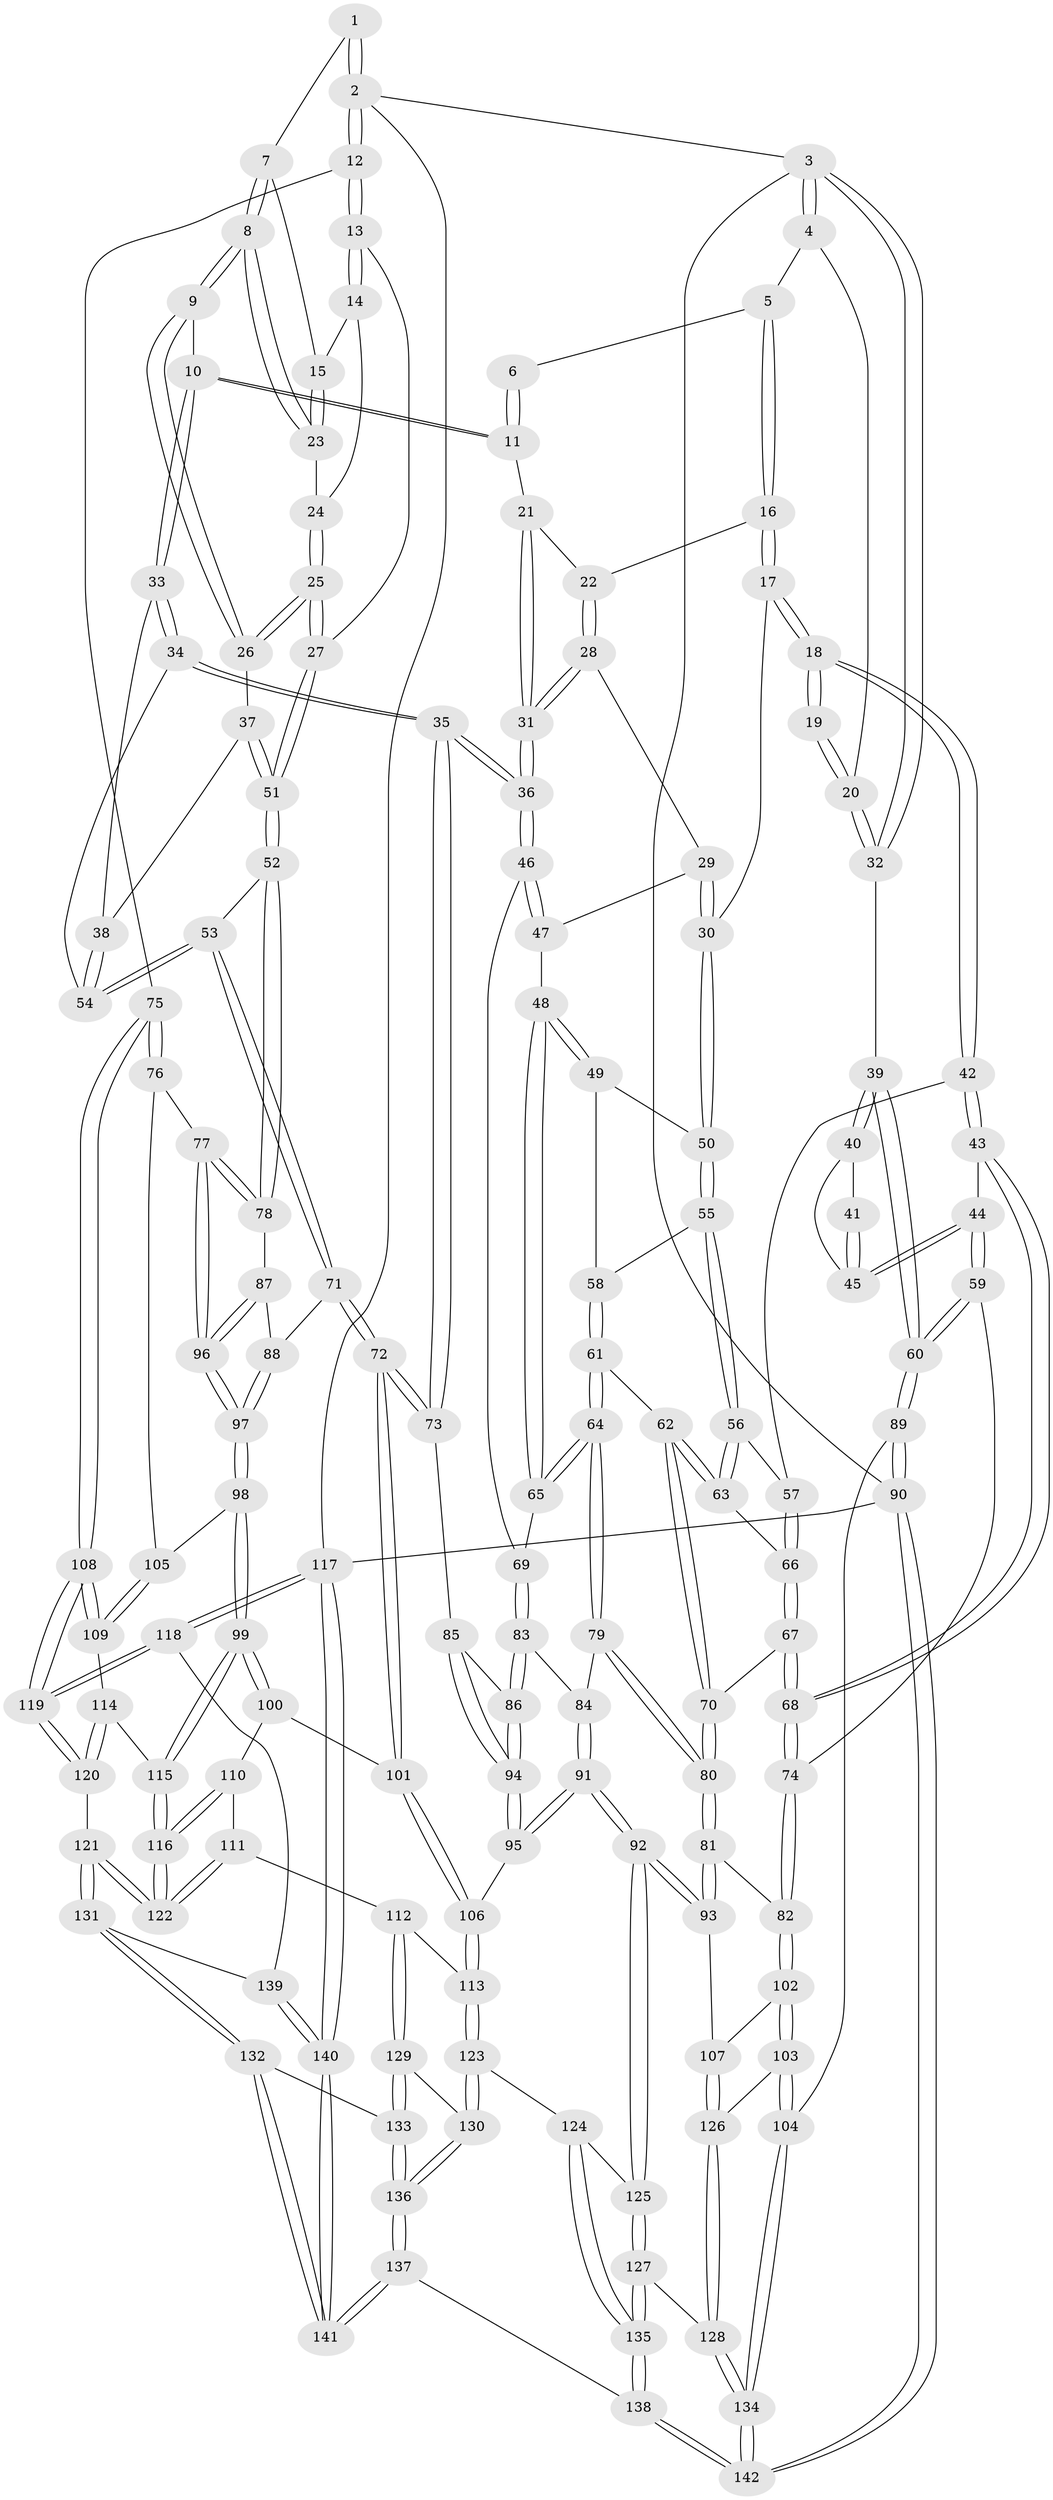 // coarse degree distribution, {2: 0.15492957746478872, 4: 0.2112676056338028, 3: 0.5633802816901409, 5: 0.056338028169014086, 6: 0.014084507042253521}
// Generated by graph-tools (version 1.1) at 2025/54/03/04/25 22:54:25]
// undirected, 142 vertices, 352 edges
graph export_dot {
  node [color=gray90,style=filled];
  1 [pos="+0.8338027575922847+0"];
  2 [pos="+1+0"];
  3 [pos="+0+0"];
  4 [pos="+0.31703288654698253+0"];
  5 [pos="+0.4041655516645652+0"];
  6 [pos="+0.6105256826543568+0"];
  7 [pos="+0.8332826924270229+0"];
  8 [pos="+0.7876699107890518+0.12750217042940293"];
  9 [pos="+0.7504038240220194+0.17431616978987982"];
  10 [pos="+0.7196516077083978+0.19864803573621295"];
  11 [pos="+0.6536259600792033+0.1846008159848849"];
  12 [pos="+1+0.2874147323152446"];
  13 [pos="+1+0.26791220984030933"];
  14 [pos="+0.9903240075681129+0.1687715952880115"];
  15 [pos="+0.9806388012362698+0.16020432190634534"];
  16 [pos="+0.40709009685700037+0"];
  17 [pos="+0.30624043339928203+0.24338595129788598"];
  18 [pos="+0.2194951911424444+0.2716286049541355"];
  19 [pos="+0.16651408104308413+0.23409796912816935"];
  20 [pos="+0.12544565095638208+0.16794886664051353"];
  21 [pos="+0.6007391630868254+0.1782141721247052"];
  22 [pos="+0.5359581734724422+0.15678213962969656"];
  23 [pos="+0.8325736082643491+0.15652164101961452"];
  24 [pos="+0.8840335679428836+0.2125215915584599"];
  25 [pos="+0.9332246180524285+0.2926787941200182"];
  26 [pos="+0.8507032613075135+0.2989442681041538"];
  27 [pos="+0.9349005365117087+0.29358873617121384"];
  28 [pos="+0.507525505044579+0.22066880011351697"];
  29 [pos="+0.4330467354971801+0.27287803794590443"];
  30 [pos="+0.3421985497397695+0.26863442426179035"];
  31 [pos="+0.5896371224047954+0.38085581837221394"];
  32 [pos="+0+0.06427641795833419"];
  33 [pos="+0.7094488695674627+0.2820060432375799"];
  34 [pos="+0.673104292727109+0.3539780423001983"];
  35 [pos="+0.6236870225368797+0.41135512873528807"];
  36 [pos="+0.5969115148152464+0.40269394155486016"];
  37 [pos="+0.8272448823681356+0.3219080992896835"];
  38 [pos="+0.8085649711387346+0.327488071881797"];
  39 [pos="+0+0.20664410854404094"];
  40 [pos="+0+0.2781473556423514"];
  41 [pos="+0.08170797453614448+0.282637510473005"];
  42 [pos="+0.21489485653227713+0.2909033937295129"];
  43 [pos="+0.20000802690481298+0.3120084000209936"];
  44 [pos="+0.08069800661912348+0.40481731527886117"];
  45 [pos="+0.06851023339988298+0.3521852737204986"];
  46 [pos="+0.5701474210697048+0.4062150359713489"];
  47 [pos="+0.44650105716321337+0.2980597190065476"];
  48 [pos="+0.43428694008401897+0.3956176566104978"];
  49 [pos="+0.3521687497562471+0.29900957087293606"];
  50 [pos="+0.34370159388039273+0.2754504129365401"];
  51 [pos="+0.8823878101474704+0.4281960525603091"];
  52 [pos="+0.8807768377125125+0.43765772206805786"];
  53 [pos="+0.8434922157867776+0.44739406256586023"];
  54 [pos="+0.7977015258250821+0.3799747786519226"];
  55 [pos="+0.3137314453124467+0.38993289240689216"];
  56 [pos="+0.3106229670692168+0.3940150016048528"];
  57 [pos="+0.24026421931723002+0.34367175122332067"];
  58 [pos="+0.36010721045676364+0.38261689946268856"];
  59 [pos="+0.04790839974963764+0.4691977090383926"];
  60 [pos="+0+0.5032679400441192"];
  61 [pos="+0.3817088898494297+0.4424607352285166"];
  62 [pos="+0.32742288533042435+0.4317217140317773"];
  63 [pos="+0.31077332616103476+0.41559087726404353"];
  64 [pos="+0.3901183422318401+0.44880488654245093"];
  65 [pos="+0.44080611082676124+0.416613593629447"];
  66 [pos="+0.25963823485931053+0.4176485134001628"];
  67 [pos="+0.24539206580157355+0.4543630215262749"];
  68 [pos="+0.18918439972791623+0.4713014000245088"];
  69 [pos="+0.5406705051151705+0.41851756064154666"];
  70 [pos="+0.2795408034322051+0.47580190651062054"];
  71 [pos="+0.7917467007744693+0.4880355448117283"];
  72 [pos="+0.6898548141839651+0.5246449452687743"];
  73 [pos="+0.6722268650283661+0.5051763152397626"];
  74 [pos="+0.14219237208221566+0.5146326761698949"];
  75 [pos="+1+0.4795949464704662"];
  76 [pos="+1+0.49902373168660485"];
  77 [pos="+1+0.4986280725298105"];
  78 [pos="+0.9575503520825127+0.48147837875728"];
  79 [pos="+0.3881541823306148+0.46895800418848294"];
  80 [pos="+0.31754561631273065+0.5518084787062579"];
  81 [pos="+0.31652584589986826+0.5560449505796918"];
  82 [pos="+0.16368933586303389+0.5546081904422979"];
  83 [pos="+0.48445983119139713+0.5191757525668155"];
  84 [pos="+0.4463197798760419+0.5277370538619217"];
  85 [pos="+0.619419602312657+0.5263974993203208"];
  86 [pos="+0.510591745775353+0.553366358906248"];
  87 [pos="+0.8695478580025258+0.5550930020352912"];
  88 [pos="+0.7959032248658483+0.4924882620831045"];
  89 [pos="+0+0.7342133214395423"];
  90 [pos="+0+1"];
  91 [pos="+0.38793978212455665+0.692907253902313"];
  92 [pos="+0.38679026496541463+0.693603163031672"];
  93 [pos="+0.3799993246325999+0.6912691359979305"];
  94 [pos="+0.5047259847739424+0.6165016680730053"];
  95 [pos="+0.4901960170263095+0.6631562128325654"];
  96 [pos="+0.8752453647654556+0.6179458444615323"];
  97 [pos="+0.8720402971956336+0.6245676077064326"];
  98 [pos="+0.8650756626712641+0.6465905858825471"];
  99 [pos="+0.853785378362358+0.6576043630838329"];
  100 [pos="+0.8169499348765329+0.6467552520147573"];
  101 [pos="+0.6923696829225993+0.5598628217977719"];
  102 [pos="+0.16040397605742804+0.6073937847971695"];
  103 [pos="+0.0816329658888537+0.7348817146136086"];
  104 [pos="+0+0.7507801821600032"];
  105 [pos="+0.9442049336322804+0.6441990020753733"];
  106 [pos="+0.6301372291362557+0.6863621501037671"];
  107 [pos="+0.3320777920792107+0.7029149828079201"];
  108 [pos="+1+0.6922938197695497"];
  109 [pos="+1+0.7004860249250071"];
  110 [pos="+0.756133359424235+0.715037185743573"];
  111 [pos="+0.6849641310098323+0.7417544415043538"];
  112 [pos="+0.6481661262519722+0.742155407071667"];
  113 [pos="+0.647409081183039+0.7413645523743553"];
  114 [pos="+0.9687785895117474+0.7294640984372017"];
  115 [pos="+0.8656136049199638+0.7113991907038214"];
  116 [pos="+0.8460672038935848+0.7716402246977165"];
  117 [pos="+1+1"];
  118 [pos="+1+0.9462264683725531"];
  119 [pos="+1+0.8465163651393025"];
  120 [pos="+0.942317988042359+0.8090185253078841"];
  121 [pos="+0.8554484029273374+0.8645029403286826"];
  122 [pos="+0.8424073046919369+0.7984456998765451"];
  123 [pos="+0.4929905031566521+0.8395642408944812"];
  124 [pos="+0.48765312170471553+0.8406161960087734"];
  125 [pos="+0.40349974929709287+0.7478470664795673"];
  126 [pos="+0.1921818238179068+0.7944867038745933"];
  127 [pos="+0.3179444454873297+0.9091447750415563"];
  128 [pos="+0.22345478939425054+0.9284725280061406"];
  129 [pos="+0.6770172161790418+0.8488842536490677"];
  130 [pos="+0.6340244954412467+0.8982146009622188"];
  131 [pos="+0.8542198032863643+0.8705079800107247"];
  132 [pos="+0.8093805064189621+0.9006514007885298"];
  133 [pos="+0.8091569803817849+0.9005945623034706"];
  134 [pos="+0.17173486807116542+1"];
  135 [pos="+0.46200801833577737+0.98337741344957"];
  136 [pos="+0.610776619997259+0.9940856090525187"];
  137 [pos="+0.539202280396508+1"];
  138 [pos="+0.537102972028089+1"];
  139 [pos="+0.8975373437064194+0.8976807981418828"];
  140 [pos="+1+1"];
  141 [pos="+0.7523308893428133+1"];
  142 [pos="+0.08434937782344339+1"];
  1 -- 2;
  1 -- 2;
  1 -- 7;
  2 -- 3;
  2 -- 12;
  2 -- 12;
  2 -- 117;
  3 -- 4;
  3 -- 4;
  3 -- 32;
  3 -- 32;
  3 -- 90;
  4 -- 5;
  4 -- 20;
  5 -- 6;
  5 -- 16;
  5 -- 16;
  6 -- 11;
  6 -- 11;
  7 -- 8;
  7 -- 8;
  7 -- 15;
  8 -- 9;
  8 -- 9;
  8 -- 23;
  8 -- 23;
  9 -- 10;
  9 -- 26;
  9 -- 26;
  10 -- 11;
  10 -- 11;
  10 -- 33;
  10 -- 33;
  11 -- 21;
  12 -- 13;
  12 -- 13;
  12 -- 75;
  13 -- 14;
  13 -- 14;
  13 -- 27;
  14 -- 15;
  14 -- 24;
  15 -- 23;
  15 -- 23;
  16 -- 17;
  16 -- 17;
  16 -- 22;
  17 -- 18;
  17 -- 18;
  17 -- 30;
  18 -- 19;
  18 -- 19;
  18 -- 42;
  18 -- 42;
  19 -- 20;
  19 -- 20;
  20 -- 32;
  20 -- 32;
  21 -- 22;
  21 -- 31;
  21 -- 31;
  22 -- 28;
  22 -- 28;
  23 -- 24;
  24 -- 25;
  24 -- 25;
  25 -- 26;
  25 -- 26;
  25 -- 27;
  25 -- 27;
  26 -- 37;
  27 -- 51;
  27 -- 51;
  28 -- 29;
  28 -- 31;
  28 -- 31;
  29 -- 30;
  29 -- 30;
  29 -- 47;
  30 -- 50;
  30 -- 50;
  31 -- 36;
  31 -- 36;
  32 -- 39;
  33 -- 34;
  33 -- 34;
  33 -- 38;
  34 -- 35;
  34 -- 35;
  34 -- 54;
  35 -- 36;
  35 -- 36;
  35 -- 73;
  35 -- 73;
  36 -- 46;
  36 -- 46;
  37 -- 38;
  37 -- 51;
  37 -- 51;
  38 -- 54;
  38 -- 54;
  39 -- 40;
  39 -- 40;
  39 -- 60;
  39 -- 60;
  40 -- 41;
  40 -- 45;
  41 -- 45;
  41 -- 45;
  42 -- 43;
  42 -- 43;
  42 -- 57;
  43 -- 44;
  43 -- 68;
  43 -- 68;
  44 -- 45;
  44 -- 45;
  44 -- 59;
  44 -- 59;
  46 -- 47;
  46 -- 47;
  46 -- 69;
  47 -- 48;
  48 -- 49;
  48 -- 49;
  48 -- 65;
  48 -- 65;
  49 -- 50;
  49 -- 58;
  50 -- 55;
  50 -- 55;
  51 -- 52;
  51 -- 52;
  52 -- 53;
  52 -- 78;
  52 -- 78;
  53 -- 54;
  53 -- 54;
  53 -- 71;
  53 -- 71;
  55 -- 56;
  55 -- 56;
  55 -- 58;
  56 -- 57;
  56 -- 63;
  56 -- 63;
  57 -- 66;
  57 -- 66;
  58 -- 61;
  58 -- 61;
  59 -- 60;
  59 -- 60;
  59 -- 74;
  60 -- 89;
  60 -- 89;
  61 -- 62;
  61 -- 64;
  61 -- 64;
  62 -- 63;
  62 -- 63;
  62 -- 70;
  62 -- 70;
  63 -- 66;
  64 -- 65;
  64 -- 65;
  64 -- 79;
  64 -- 79;
  65 -- 69;
  66 -- 67;
  66 -- 67;
  67 -- 68;
  67 -- 68;
  67 -- 70;
  68 -- 74;
  68 -- 74;
  69 -- 83;
  69 -- 83;
  70 -- 80;
  70 -- 80;
  71 -- 72;
  71 -- 72;
  71 -- 88;
  72 -- 73;
  72 -- 73;
  72 -- 101;
  72 -- 101;
  73 -- 85;
  74 -- 82;
  74 -- 82;
  75 -- 76;
  75 -- 76;
  75 -- 108;
  75 -- 108;
  76 -- 77;
  76 -- 105;
  77 -- 78;
  77 -- 78;
  77 -- 96;
  77 -- 96;
  78 -- 87;
  79 -- 80;
  79 -- 80;
  79 -- 84;
  80 -- 81;
  80 -- 81;
  81 -- 82;
  81 -- 93;
  81 -- 93;
  82 -- 102;
  82 -- 102;
  83 -- 84;
  83 -- 86;
  83 -- 86;
  84 -- 91;
  84 -- 91;
  85 -- 86;
  85 -- 94;
  85 -- 94;
  86 -- 94;
  86 -- 94;
  87 -- 88;
  87 -- 96;
  87 -- 96;
  88 -- 97;
  88 -- 97;
  89 -- 90;
  89 -- 90;
  89 -- 104;
  90 -- 142;
  90 -- 142;
  90 -- 117;
  91 -- 92;
  91 -- 92;
  91 -- 95;
  91 -- 95;
  92 -- 93;
  92 -- 93;
  92 -- 125;
  92 -- 125;
  93 -- 107;
  94 -- 95;
  94 -- 95;
  95 -- 106;
  96 -- 97;
  96 -- 97;
  97 -- 98;
  97 -- 98;
  98 -- 99;
  98 -- 99;
  98 -- 105;
  99 -- 100;
  99 -- 100;
  99 -- 115;
  99 -- 115;
  100 -- 101;
  100 -- 110;
  101 -- 106;
  101 -- 106;
  102 -- 103;
  102 -- 103;
  102 -- 107;
  103 -- 104;
  103 -- 104;
  103 -- 126;
  104 -- 134;
  104 -- 134;
  105 -- 109;
  105 -- 109;
  106 -- 113;
  106 -- 113;
  107 -- 126;
  107 -- 126;
  108 -- 109;
  108 -- 109;
  108 -- 119;
  108 -- 119;
  109 -- 114;
  110 -- 111;
  110 -- 116;
  110 -- 116;
  111 -- 112;
  111 -- 122;
  111 -- 122;
  112 -- 113;
  112 -- 129;
  112 -- 129;
  113 -- 123;
  113 -- 123;
  114 -- 115;
  114 -- 120;
  114 -- 120;
  115 -- 116;
  115 -- 116;
  116 -- 122;
  116 -- 122;
  117 -- 118;
  117 -- 118;
  117 -- 140;
  117 -- 140;
  118 -- 119;
  118 -- 119;
  118 -- 139;
  119 -- 120;
  119 -- 120;
  120 -- 121;
  121 -- 122;
  121 -- 122;
  121 -- 131;
  121 -- 131;
  123 -- 124;
  123 -- 130;
  123 -- 130;
  124 -- 125;
  124 -- 135;
  124 -- 135;
  125 -- 127;
  125 -- 127;
  126 -- 128;
  126 -- 128;
  127 -- 128;
  127 -- 135;
  127 -- 135;
  128 -- 134;
  128 -- 134;
  129 -- 130;
  129 -- 133;
  129 -- 133;
  130 -- 136;
  130 -- 136;
  131 -- 132;
  131 -- 132;
  131 -- 139;
  132 -- 133;
  132 -- 141;
  132 -- 141;
  133 -- 136;
  133 -- 136;
  134 -- 142;
  134 -- 142;
  135 -- 138;
  135 -- 138;
  136 -- 137;
  136 -- 137;
  137 -- 138;
  137 -- 141;
  137 -- 141;
  138 -- 142;
  138 -- 142;
  139 -- 140;
  139 -- 140;
  140 -- 141;
  140 -- 141;
}
